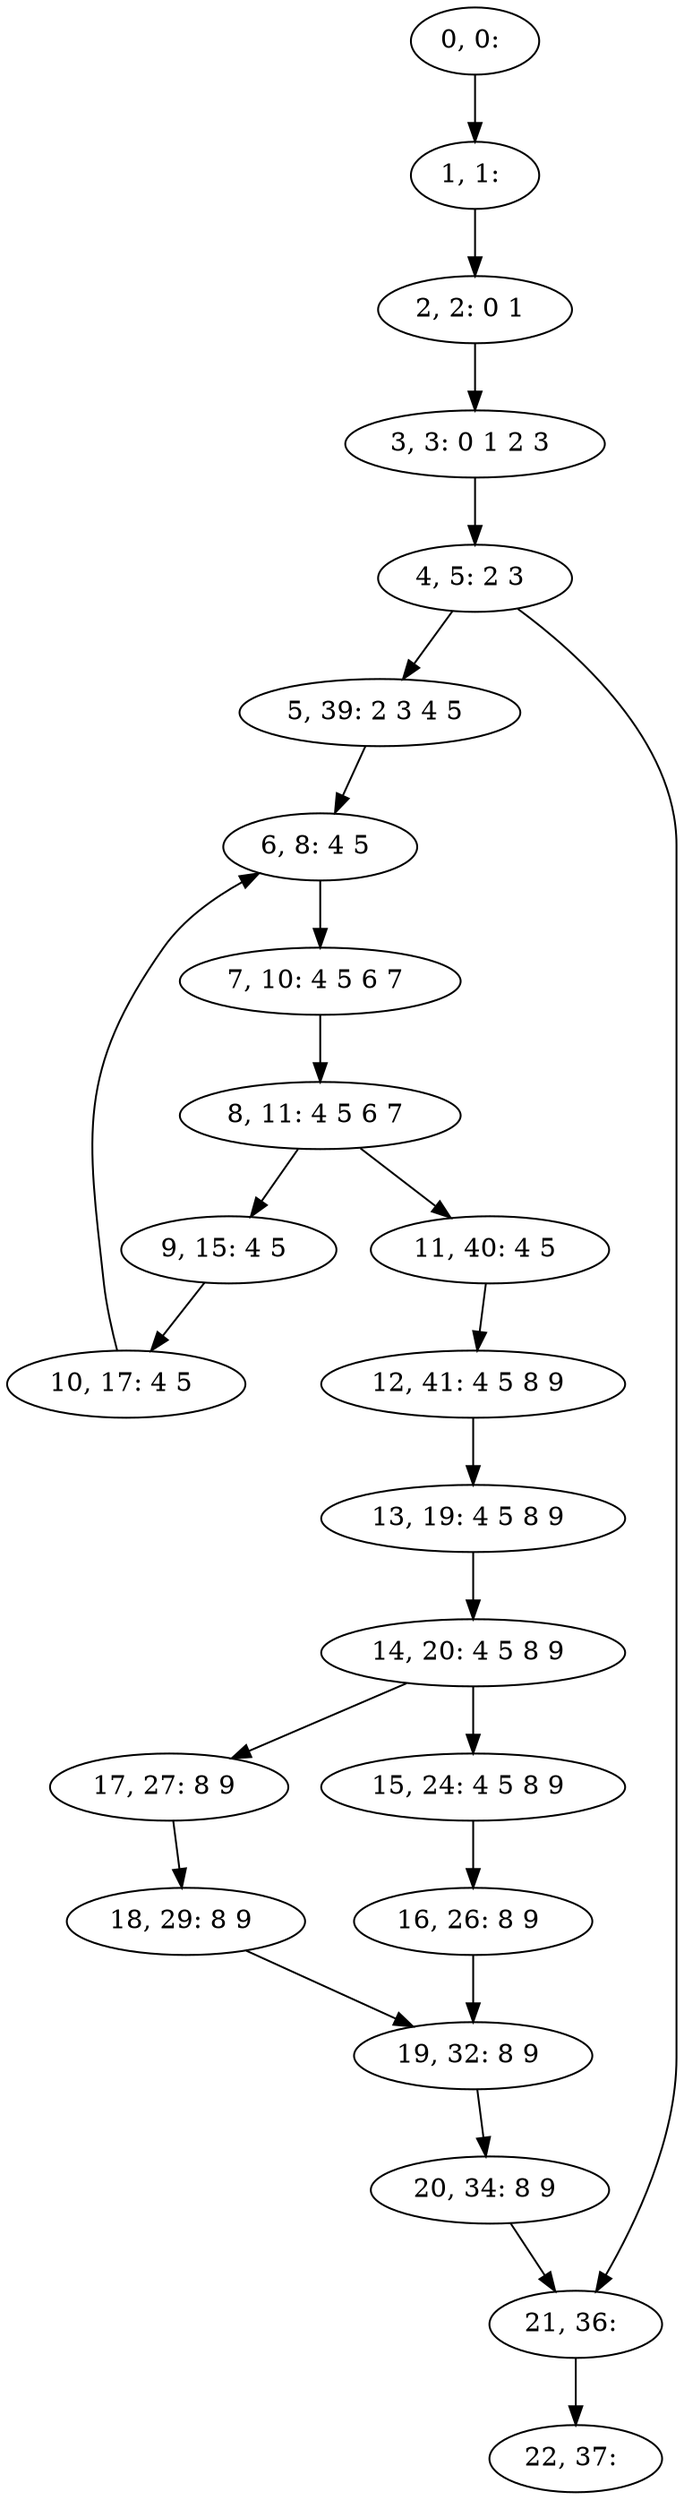digraph G {
0[label="0, 0: "];
1[label="1, 1: "];
2[label="2, 2: 0 1 "];
3[label="3, 3: 0 1 2 3 "];
4[label="4, 5: 2 3 "];
5[label="5, 39: 2 3 4 5 "];
6[label="6, 8: 4 5 "];
7[label="7, 10: 4 5 6 7 "];
8[label="8, 11: 4 5 6 7 "];
9[label="9, 15: 4 5 "];
10[label="10, 17: 4 5 "];
11[label="11, 40: 4 5 "];
12[label="12, 41: 4 5 8 9 "];
13[label="13, 19: 4 5 8 9 "];
14[label="14, 20: 4 5 8 9 "];
15[label="15, 24: 4 5 8 9 "];
16[label="16, 26: 8 9 "];
17[label="17, 27: 8 9 "];
18[label="18, 29: 8 9 "];
19[label="19, 32: 8 9 "];
20[label="20, 34: 8 9 "];
21[label="21, 36: "];
22[label="22, 37: "];
0->1 ;
1->2 ;
2->3 ;
3->4 ;
4->5 ;
4->21 ;
5->6 ;
6->7 ;
7->8 ;
8->9 ;
8->11 ;
9->10 ;
10->6 ;
11->12 ;
12->13 ;
13->14 ;
14->15 ;
14->17 ;
15->16 ;
16->19 ;
17->18 ;
18->19 ;
19->20 ;
20->21 ;
21->22 ;
}
